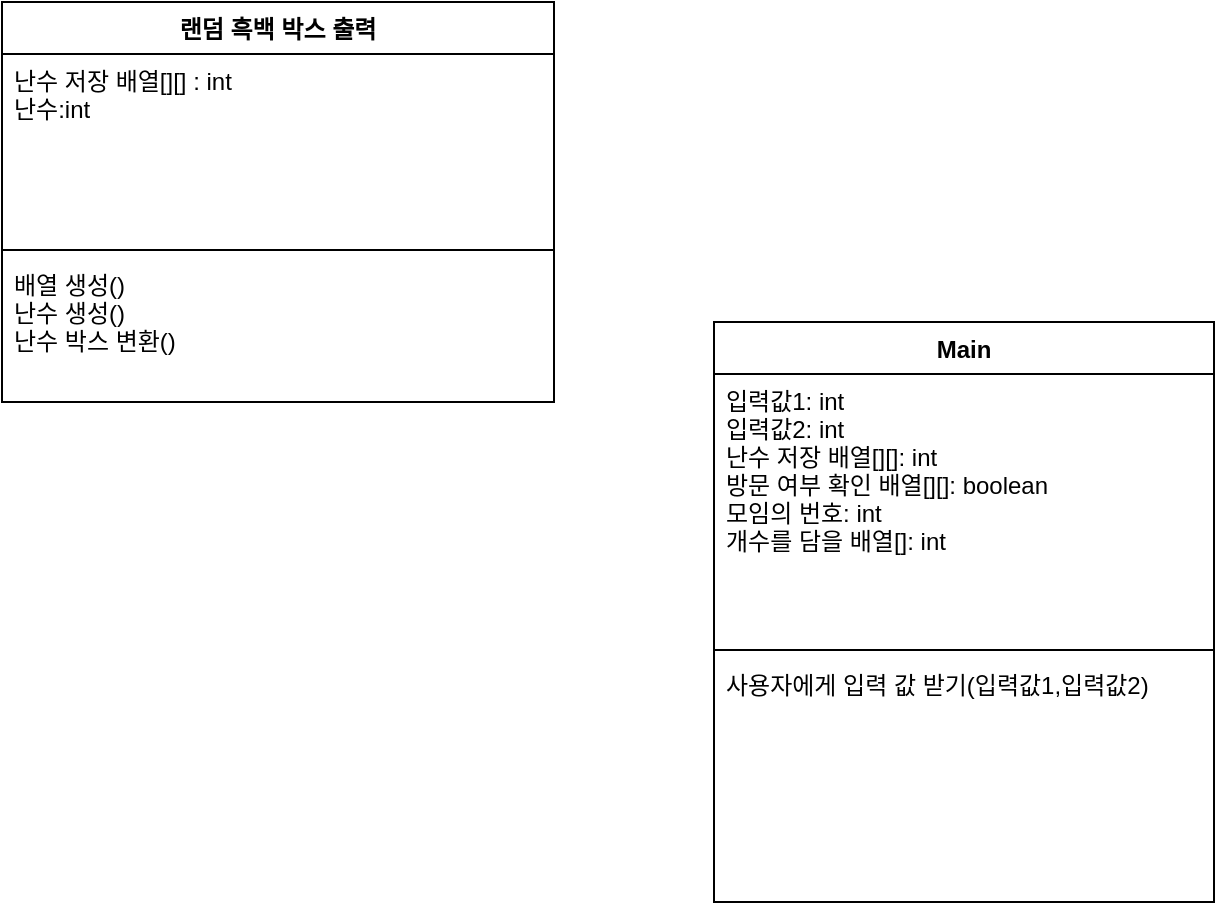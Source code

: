 <mxfile version="15.6.8" type="github">
  <diagram id="C5RBs43oDa-KdzZeNtuy" name="Page-1">
    <mxGraphModel dx="946" dy="614" grid="1" gridSize="10" guides="1" tooltips="1" connect="1" arrows="1" fold="1" page="1" pageScale="1" pageWidth="1169" pageHeight="827" math="0" shadow="0">
      <root>
        <mxCell id="WIyWlLk6GJQsqaUBKTNV-0" />
        <mxCell id="WIyWlLk6GJQsqaUBKTNV-1" parent="WIyWlLk6GJQsqaUBKTNV-0" />
        <mxCell id="BfTfpMbQ1nF5UIR1eAzd-0" value="랜덤 흑백 박스 출력" style="swimlane;fontStyle=1;align=center;verticalAlign=top;childLayout=stackLayout;horizontal=1;startSize=26;horizontalStack=0;resizeParent=1;resizeParentMax=0;resizeLast=0;collapsible=1;marginBottom=0;" vertex="1" parent="WIyWlLk6GJQsqaUBKTNV-1">
          <mxGeometry x="254" y="140" width="276" height="200" as="geometry" />
        </mxCell>
        <mxCell id="BfTfpMbQ1nF5UIR1eAzd-1" value="난수 저장 배열[][] : int&#xa;난수:int" style="text;strokeColor=none;fillColor=none;align=left;verticalAlign=top;spacingLeft=4;spacingRight=4;overflow=hidden;rotatable=0;points=[[0,0.5],[1,0.5]];portConstraint=eastwest;" vertex="1" parent="BfTfpMbQ1nF5UIR1eAzd-0">
          <mxGeometry y="26" width="276" height="94" as="geometry" />
        </mxCell>
        <mxCell id="BfTfpMbQ1nF5UIR1eAzd-2" value="" style="line;strokeWidth=1;fillColor=none;align=left;verticalAlign=middle;spacingTop=-1;spacingLeft=3;spacingRight=3;rotatable=0;labelPosition=right;points=[];portConstraint=eastwest;" vertex="1" parent="BfTfpMbQ1nF5UIR1eAzd-0">
          <mxGeometry y="120" width="276" height="8" as="geometry" />
        </mxCell>
        <mxCell id="BfTfpMbQ1nF5UIR1eAzd-3" value="배열 생성()&#xa;난수 생성()&#xa;난수 박스 변환()&#xa;" style="text;strokeColor=none;fillColor=none;align=left;verticalAlign=top;spacingLeft=4;spacingRight=4;overflow=hidden;rotatable=0;points=[[0,0.5],[1,0.5]];portConstraint=eastwest;" vertex="1" parent="BfTfpMbQ1nF5UIR1eAzd-0">
          <mxGeometry y="128" width="276" height="72" as="geometry" />
        </mxCell>
        <mxCell id="BfTfpMbQ1nF5UIR1eAzd-4" value="Main" style="swimlane;fontStyle=1;align=center;verticalAlign=top;childLayout=stackLayout;horizontal=1;startSize=26;horizontalStack=0;resizeParent=1;resizeParentMax=0;resizeLast=0;collapsible=1;marginBottom=0;" vertex="1" parent="WIyWlLk6GJQsqaUBKTNV-1">
          <mxGeometry x="610" y="300" width="250" height="290" as="geometry" />
        </mxCell>
        <mxCell id="BfTfpMbQ1nF5UIR1eAzd-5" value="입력값1: int&#xa;입력값2: int&#xa;난수 저장 배열[][]: int&#xa;방문 여부 확인 배열[][]: boolean&#xa;모임의 번호: int&#xa;개수를 담을 배열[]: int" style="text;strokeColor=none;fillColor=none;align=left;verticalAlign=top;spacingLeft=4;spacingRight=4;overflow=hidden;rotatable=0;points=[[0,0.5],[1,0.5]];portConstraint=eastwest;" vertex="1" parent="BfTfpMbQ1nF5UIR1eAzd-4">
          <mxGeometry y="26" width="250" height="134" as="geometry" />
        </mxCell>
        <mxCell id="BfTfpMbQ1nF5UIR1eAzd-6" value="" style="line;strokeWidth=1;fillColor=none;align=left;verticalAlign=middle;spacingTop=-1;spacingLeft=3;spacingRight=3;rotatable=0;labelPosition=right;points=[];portConstraint=eastwest;" vertex="1" parent="BfTfpMbQ1nF5UIR1eAzd-4">
          <mxGeometry y="160" width="250" height="8" as="geometry" />
        </mxCell>
        <mxCell id="BfTfpMbQ1nF5UIR1eAzd-7" value="사용자에게 입력 값 받기(입력값1,입력값2)&#xa;" style="text;strokeColor=none;fillColor=none;align=left;verticalAlign=top;spacingLeft=4;spacingRight=4;overflow=hidden;rotatable=0;points=[[0,0.5],[1,0.5]];portConstraint=eastwest;" vertex="1" parent="BfTfpMbQ1nF5UIR1eAzd-4">
          <mxGeometry y="168" width="250" height="122" as="geometry" />
        </mxCell>
      </root>
    </mxGraphModel>
  </diagram>
</mxfile>
